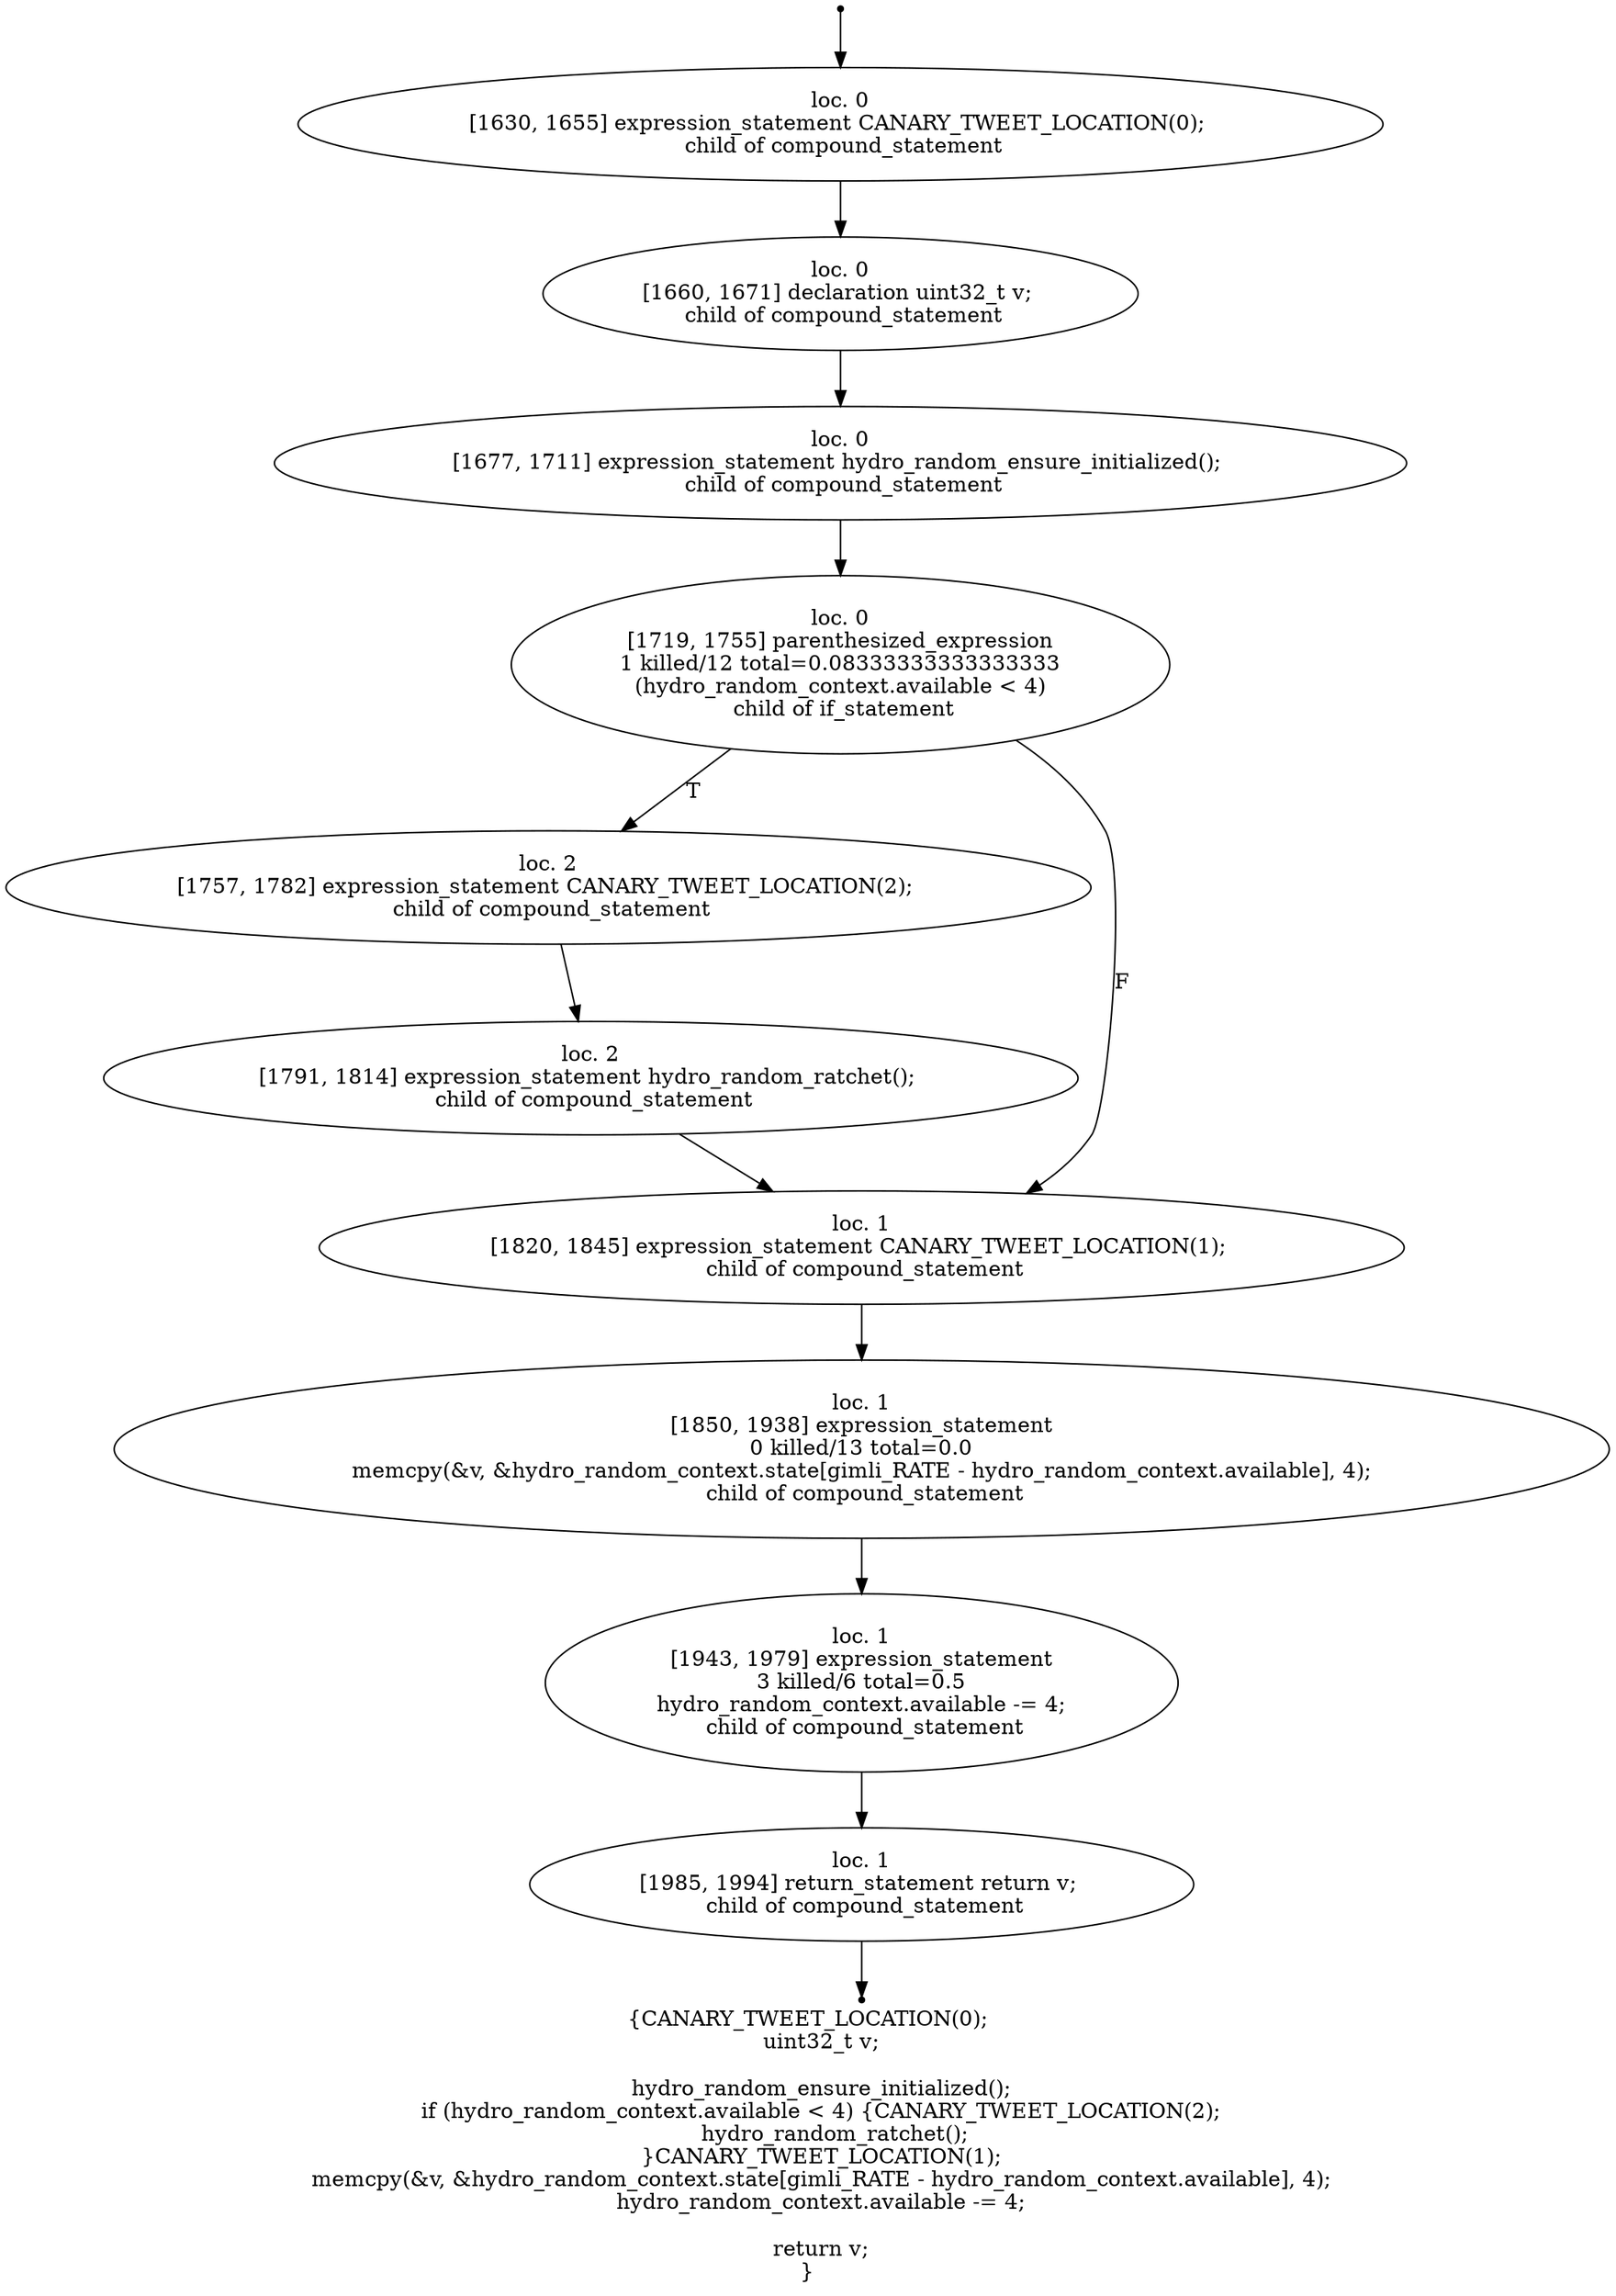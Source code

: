 digraph hydro_random_u32_2 {
	initial [shape=point]
	initial -> "loc. 0
[1630, 1655] expression_statement CANARY_TWEET_LOCATION(0); 
 child of compound_statement"
	final [shape=point]
	"loc. 1
[1985, 1994] return_statement return v; 
 child of compound_statement" -> final
	"loc. 0
[1630, 1655] expression_statement CANARY_TWEET_LOCATION(0); 
 child of compound_statement"
	"loc. 0
[1630, 1655] expression_statement CANARY_TWEET_LOCATION(0); 
 child of compound_statement" -> "loc. 0
[1660, 1671] declaration uint32_t v; 
 child of compound_statement"
	"loc. 0
[1660, 1671] declaration uint32_t v; 
 child of compound_statement"
	"loc. 0
[1660, 1671] declaration uint32_t v; 
 child of compound_statement" -> "loc. 0
[1677, 1711] expression_statement hydro_random_ensure_initialized(); 
 child of compound_statement"
	"loc. 0
[1677, 1711] expression_statement hydro_random_ensure_initialized(); 
 child of compound_statement"
	"loc. 0
[1677, 1711] expression_statement hydro_random_ensure_initialized(); 
 child of compound_statement" -> "loc. 0
[1719, 1755] parenthesized_expression
1 killed/12 total=0.08333333333333333
 (hydro_random_context.available < 4) 
 child of if_statement"
	"loc. 0
[1719, 1755] parenthesized_expression
1 killed/12 total=0.08333333333333333
 (hydro_random_context.available < 4) 
 child of if_statement"
	"loc. 0
[1719, 1755] parenthesized_expression
1 killed/12 total=0.08333333333333333
 (hydro_random_context.available < 4) 
 child of if_statement" -> "loc. 2
[1757, 1782] expression_statement CANARY_TWEET_LOCATION(2); 
 child of compound_statement" [label=T]
	"loc. 0
[1719, 1755] parenthesized_expression
1 killed/12 total=0.08333333333333333
 (hydro_random_context.available < 4) 
 child of if_statement" -> "loc. 1
[1820, 1845] expression_statement CANARY_TWEET_LOCATION(1); 
 child of compound_statement" [label=F]
	"loc. 2
[1757, 1782] expression_statement CANARY_TWEET_LOCATION(2); 
 child of compound_statement"
	"loc. 2
[1757, 1782] expression_statement CANARY_TWEET_LOCATION(2); 
 child of compound_statement" -> "loc. 2
[1791, 1814] expression_statement hydro_random_ratchet(); 
 child of compound_statement"
	"loc. 1
[1820, 1845] expression_statement CANARY_TWEET_LOCATION(1); 
 child of compound_statement"
	"loc. 1
[1820, 1845] expression_statement CANARY_TWEET_LOCATION(1); 
 child of compound_statement" -> "loc. 1
[1850, 1938] expression_statement
0 killed/13 total=0.0
 memcpy(&v, &hydro_random_context.state[gimli_RATE - hydro_random_context.available], 4); 
 child of compound_statement"
	"loc. 2
[1791, 1814] expression_statement hydro_random_ratchet(); 
 child of compound_statement"
	"loc. 2
[1791, 1814] expression_statement hydro_random_ratchet(); 
 child of compound_statement" -> "loc. 1
[1820, 1845] expression_statement CANARY_TWEET_LOCATION(1); 
 child of compound_statement"
	"loc. 1
[1850, 1938] expression_statement
0 killed/13 total=0.0
 memcpy(&v, &hydro_random_context.state[gimli_RATE - hydro_random_context.available], 4); 
 child of compound_statement"
	"loc. 1
[1850, 1938] expression_statement
0 killed/13 total=0.0
 memcpy(&v, &hydro_random_context.state[gimli_RATE - hydro_random_context.available], 4); 
 child of compound_statement" -> "loc. 1
[1943, 1979] expression_statement
3 killed/6 total=0.5
 hydro_random_context.available -= 4; 
 child of compound_statement"
	"loc. 1
[1943, 1979] expression_statement
3 killed/6 total=0.5
 hydro_random_context.available -= 4; 
 child of compound_statement"
	"loc. 1
[1943, 1979] expression_statement
3 killed/6 total=0.5
 hydro_random_context.available -= 4; 
 child of compound_statement" -> "loc. 1
[1985, 1994] return_statement return v; 
 child of compound_statement"
	"loc. 1
[1985, 1994] return_statement return v; 
 child of compound_statement"
	label="{CANARY_TWEET_LOCATION(0);
    uint32_t v;

    hydro_random_ensure_initialized();
    if (hydro_random_context.available < 4) {CANARY_TWEET_LOCATION(2);
        hydro_random_ratchet();
    }CANARY_TWEET_LOCATION(1);
    memcpy(&v, &hydro_random_context.state[gimli_RATE - hydro_random_context.available], 4);
    hydro_random_context.available -= 4;

    return v;
}"
}
